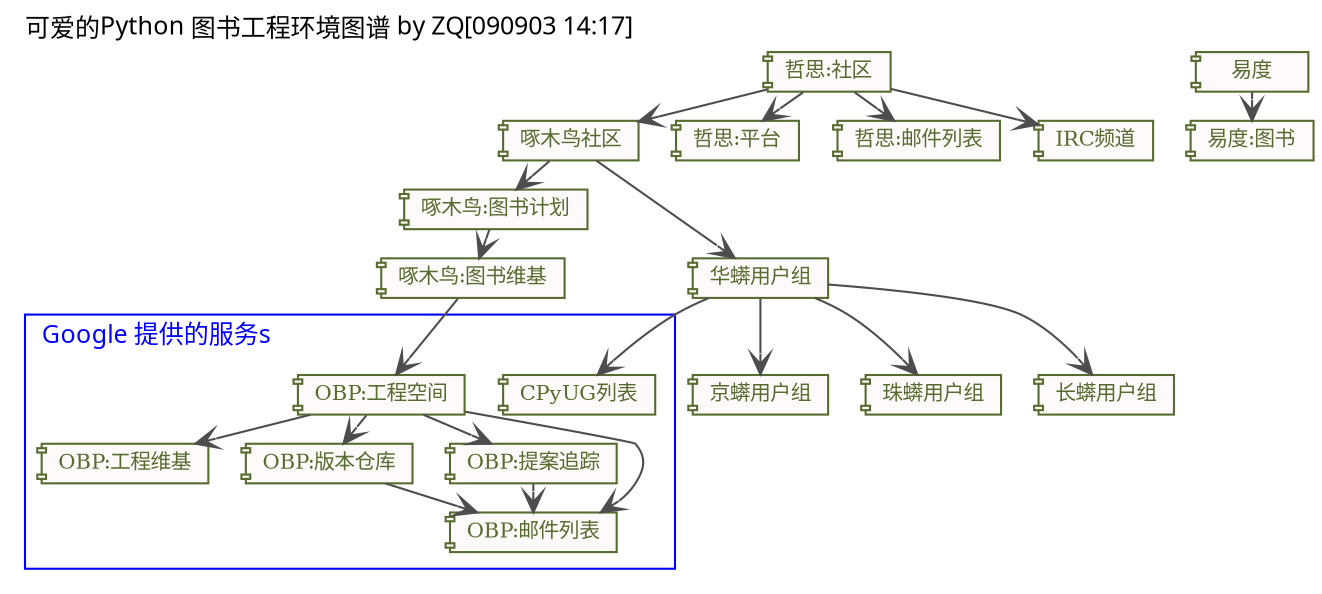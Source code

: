 digraph G {
/*图片生成命令:: need:: apt-get install graphviz-cairo
$ dot -Tpng:cairo obp-lovpy-env_v9.09.3.dot -o obp-lovpy-env.png -Tcmapx -o obp-lovpy-env.map
*/
    graph [label="可爱的Python 图书工程环境图谱 by ZQ[090903 14:17]",
        labeljust="l",labelloc="t",
        fontsize=12.0,
        fontname="VeraSansYuanTi-Regular.ttf",        
        center=1,
        ranksep=0.2,
        ratio=compress,
        rankdir=TB,
        ];

    node[fontsize=10.0,
        style=filled,fillcolor=snow,
        color=darkolivegreen,fontcolor=darkolivegreen,
        height=0.1,
        shape=plaintext,
        ];
    /*dir=both,color=yellowgreen,*/
    edge [fontsize=9.0,
        fontcolor=darkolivegreen,
        color=gray30,
		arrowhead=vee,
		arrowtail=vee,
        ];

    /*图元声明
    */
    
    woodwiki    [label="啄木鸟社区",shape=component,URL="http://wiki.woodpecker.org.cn/moin/"];
        woodlovpy   [label="啄木鸟:图书维基",shape=component,URL="http://wiki.woodpecker.org.cn/moin/ObpLovelyPython"];
        woodobp     [label="啄木鸟:图书计划",shape=component,URL="http://wiki.woodpecker.org.cn/moin/OBP"];
    cpug        [label="华蠎用户组",shape=component,URL="http://wiki.woodpecker.org.cn/moin/CPUG"];
        cpugml      [label="CPyUG列表",shape=component,URL="http://groups-beta.google.com/group/python-cn"];
        bpug        [label="京蠎用户组",shape=component,URL="http://wiki.woodpecker.org.cn/moin/BPUG"];
        zpug        [label="珠蠎用户组",shape=component,URL="http://wiki.woodpecker.org.cn/moin/ZPyUG"];
        spug        [label="长蠎用户组",shape=component,URL="http://wiki.woodpecker.org.cn/moin/SPUG"];
    obpsite     [label="OBP:工程空间",shape=component,URL="http://code.google.com/p/openbookproject/"];
        obpwiki     [label="OBP:工程维基",shape=component,URL="http://code.google.com/p/openbookproject/wiki/LovPyRush"];
        obpsvn      [label="OBP:版本仓库",shape=component,URL="http://openbookproject.googlecode.com/svn/trunk/LovelyPython/"];
        obpissue    [label="OBP:提案追踪",shape=component,URL="http://code.google.com/p/openbookproject/issues/list"];
        obpml       [label="OBP:邮件列表",shape=component,URL="http://groups.google.com/group/openbookproject"];
    zeuuxorg    [label="哲思:社区",shape=component,URL="http://www.zeuux.org/"];
        zeuuxcom    [label="哲思:平台",shape=component,URL="http://www.zeuux.com/"];
        lovpyml     [label="哲思:邮件列表",shape=component,URL="http://www.zeuux.org/mailman/listinfo/zeuux-python"];
    obpirc      [label="IRC频道",shape=component,URL="http://code.google.com/p/openbookproject/wiki/UsageIrc"];
    edoobp      [label="易度",shape=component,URL="http://obp.everydo.com/@@basecamp_dashboard"];
        edolovpy    [label="易度:图书",shape=component,URL="http://obp.everydo.com/projects/599264/todos"];


    /*流程关系
    */
        
    woodwiki->woodobp->woodlovpy->obpsite;
        woodwiki->cpug;
    zeuuxorg->zeuuxcom;
        zeuuxorg->lovpyml;
        zeuuxorg->woodwiki;
        zeuuxorg->obpirc;
        
    edoobp->edolovpy;
    cpug->bpug;
        cpug->zpug;
        cpug->spug;
        cpug->cpugml        [label=""];
        
    subgraph clusterG {
        label="Google 提供的服务s"; color=blue;fontcolor=blue;
        cpugml;
        obpsite->obpwiki    [label=""];
            obpsite->obpsvn     [label=""];
            obpsite->obpissue   [label=""];
            obpsite->obpml      [label=""];
        obpsvn->obpml;
        obpissue->obpml;
      }
}


